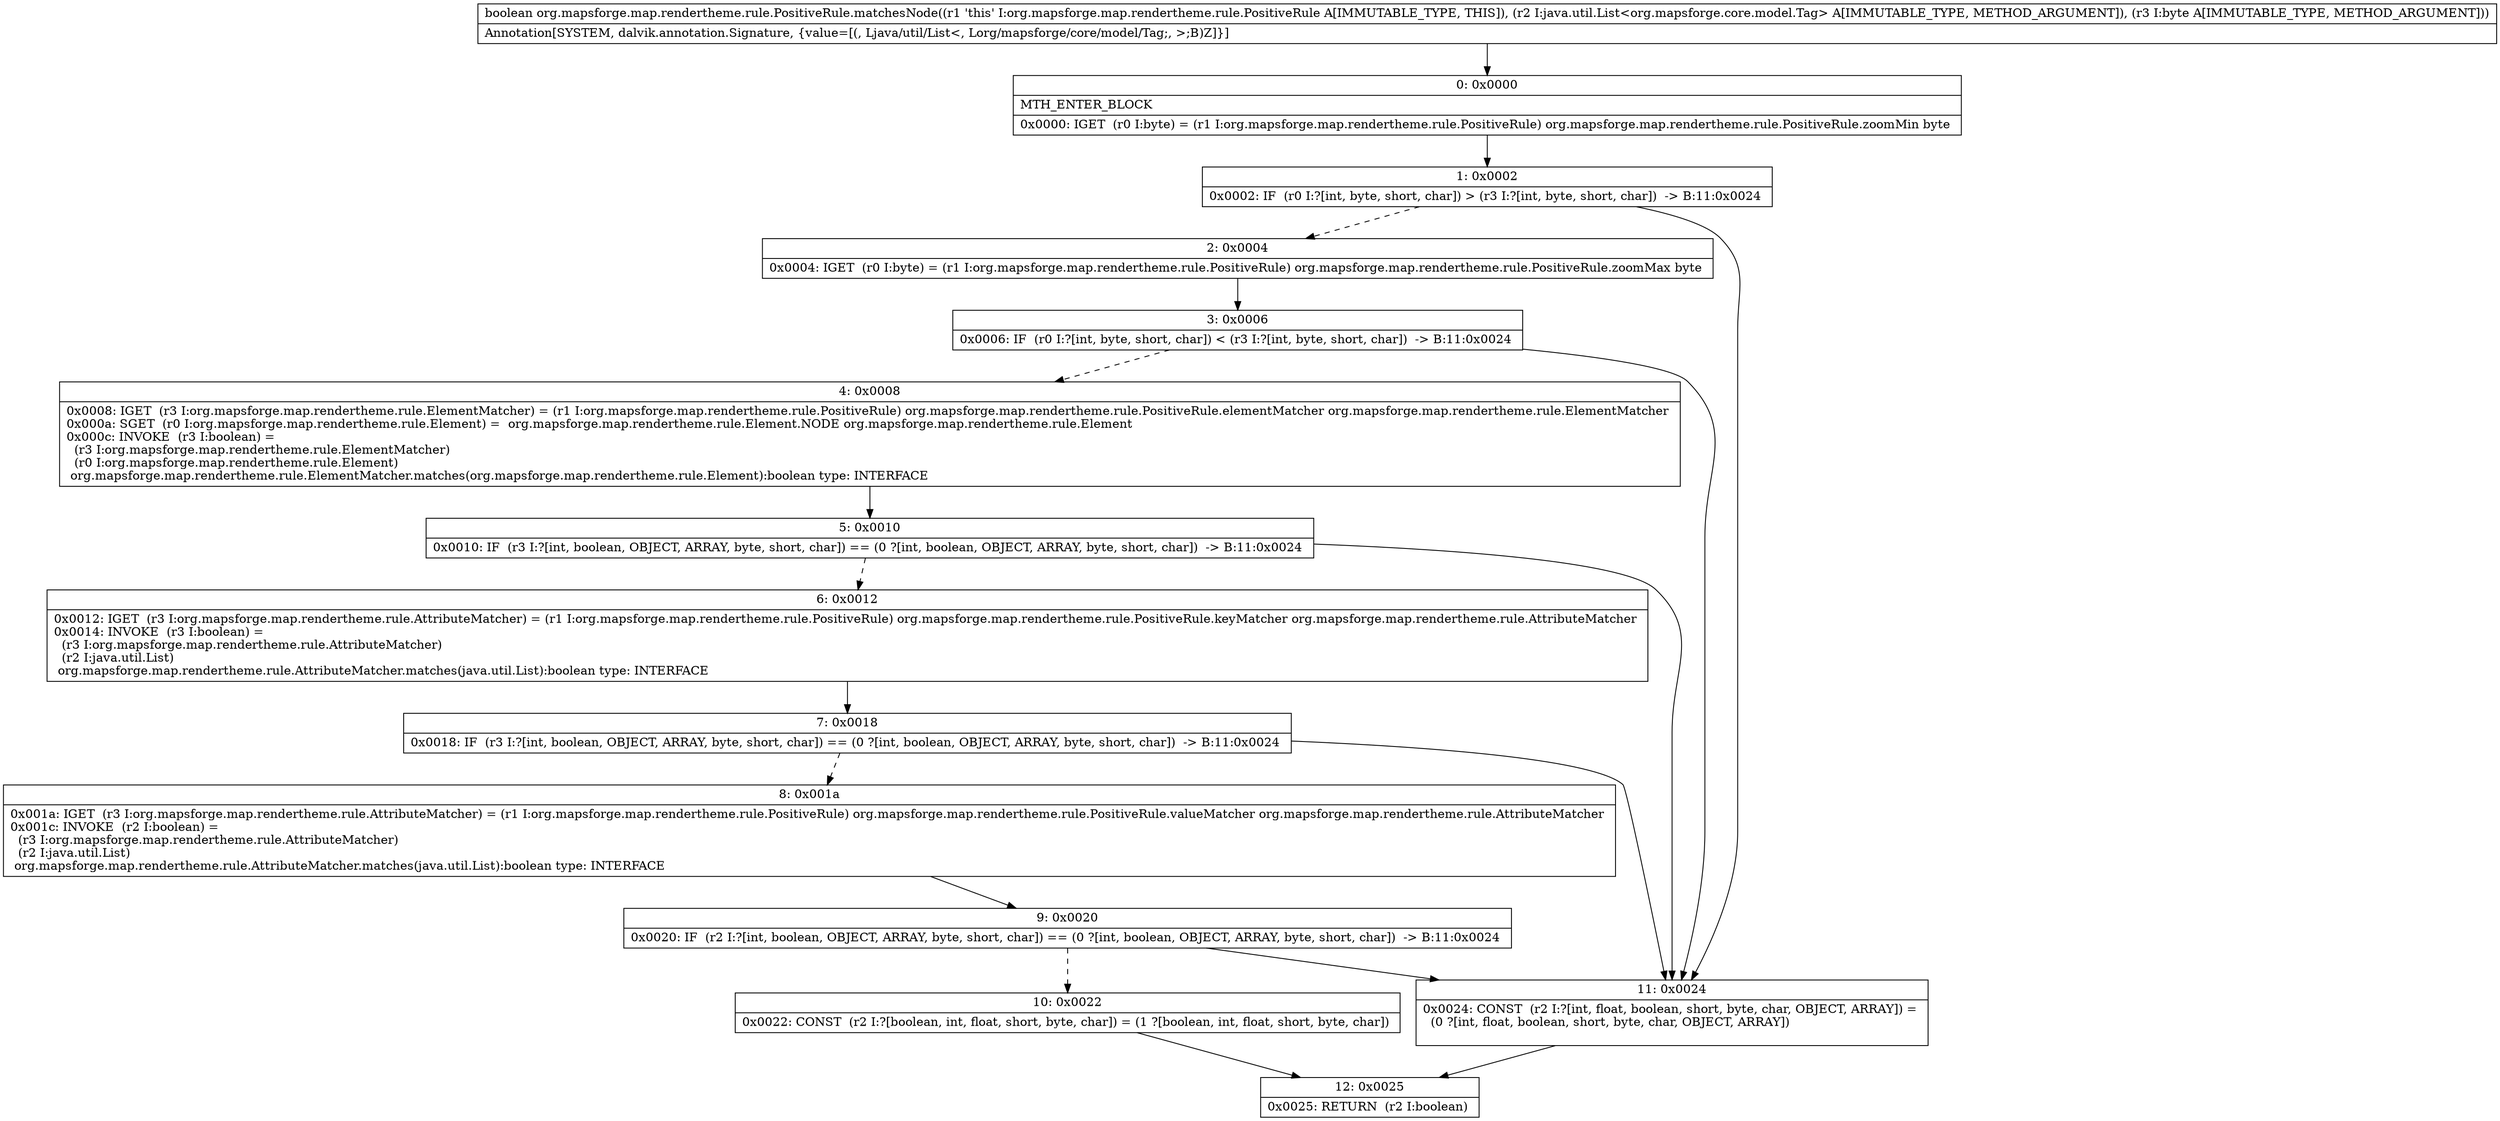 digraph "CFG fororg.mapsforge.map.rendertheme.rule.PositiveRule.matchesNode(Ljava\/util\/List;B)Z" {
Node_0 [shape=record,label="{0\:\ 0x0000|MTH_ENTER_BLOCK\l|0x0000: IGET  (r0 I:byte) = (r1 I:org.mapsforge.map.rendertheme.rule.PositiveRule) org.mapsforge.map.rendertheme.rule.PositiveRule.zoomMin byte \l}"];
Node_1 [shape=record,label="{1\:\ 0x0002|0x0002: IF  (r0 I:?[int, byte, short, char]) \> (r3 I:?[int, byte, short, char])  \-\> B:11:0x0024 \l}"];
Node_2 [shape=record,label="{2\:\ 0x0004|0x0004: IGET  (r0 I:byte) = (r1 I:org.mapsforge.map.rendertheme.rule.PositiveRule) org.mapsforge.map.rendertheme.rule.PositiveRule.zoomMax byte \l}"];
Node_3 [shape=record,label="{3\:\ 0x0006|0x0006: IF  (r0 I:?[int, byte, short, char]) \< (r3 I:?[int, byte, short, char])  \-\> B:11:0x0024 \l}"];
Node_4 [shape=record,label="{4\:\ 0x0008|0x0008: IGET  (r3 I:org.mapsforge.map.rendertheme.rule.ElementMatcher) = (r1 I:org.mapsforge.map.rendertheme.rule.PositiveRule) org.mapsforge.map.rendertheme.rule.PositiveRule.elementMatcher org.mapsforge.map.rendertheme.rule.ElementMatcher \l0x000a: SGET  (r0 I:org.mapsforge.map.rendertheme.rule.Element) =  org.mapsforge.map.rendertheme.rule.Element.NODE org.mapsforge.map.rendertheme.rule.Element \l0x000c: INVOKE  (r3 I:boolean) = \l  (r3 I:org.mapsforge.map.rendertheme.rule.ElementMatcher)\l  (r0 I:org.mapsforge.map.rendertheme.rule.Element)\l org.mapsforge.map.rendertheme.rule.ElementMatcher.matches(org.mapsforge.map.rendertheme.rule.Element):boolean type: INTERFACE \l}"];
Node_5 [shape=record,label="{5\:\ 0x0010|0x0010: IF  (r3 I:?[int, boolean, OBJECT, ARRAY, byte, short, char]) == (0 ?[int, boolean, OBJECT, ARRAY, byte, short, char])  \-\> B:11:0x0024 \l}"];
Node_6 [shape=record,label="{6\:\ 0x0012|0x0012: IGET  (r3 I:org.mapsforge.map.rendertheme.rule.AttributeMatcher) = (r1 I:org.mapsforge.map.rendertheme.rule.PositiveRule) org.mapsforge.map.rendertheme.rule.PositiveRule.keyMatcher org.mapsforge.map.rendertheme.rule.AttributeMatcher \l0x0014: INVOKE  (r3 I:boolean) = \l  (r3 I:org.mapsforge.map.rendertheme.rule.AttributeMatcher)\l  (r2 I:java.util.List)\l org.mapsforge.map.rendertheme.rule.AttributeMatcher.matches(java.util.List):boolean type: INTERFACE \l}"];
Node_7 [shape=record,label="{7\:\ 0x0018|0x0018: IF  (r3 I:?[int, boolean, OBJECT, ARRAY, byte, short, char]) == (0 ?[int, boolean, OBJECT, ARRAY, byte, short, char])  \-\> B:11:0x0024 \l}"];
Node_8 [shape=record,label="{8\:\ 0x001a|0x001a: IGET  (r3 I:org.mapsforge.map.rendertheme.rule.AttributeMatcher) = (r1 I:org.mapsforge.map.rendertheme.rule.PositiveRule) org.mapsforge.map.rendertheme.rule.PositiveRule.valueMatcher org.mapsforge.map.rendertheme.rule.AttributeMatcher \l0x001c: INVOKE  (r2 I:boolean) = \l  (r3 I:org.mapsforge.map.rendertheme.rule.AttributeMatcher)\l  (r2 I:java.util.List)\l org.mapsforge.map.rendertheme.rule.AttributeMatcher.matches(java.util.List):boolean type: INTERFACE \l}"];
Node_9 [shape=record,label="{9\:\ 0x0020|0x0020: IF  (r2 I:?[int, boolean, OBJECT, ARRAY, byte, short, char]) == (0 ?[int, boolean, OBJECT, ARRAY, byte, short, char])  \-\> B:11:0x0024 \l}"];
Node_10 [shape=record,label="{10\:\ 0x0022|0x0022: CONST  (r2 I:?[boolean, int, float, short, byte, char]) = (1 ?[boolean, int, float, short, byte, char]) \l}"];
Node_11 [shape=record,label="{11\:\ 0x0024|0x0024: CONST  (r2 I:?[int, float, boolean, short, byte, char, OBJECT, ARRAY]) = \l  (0 ?[int, float, boolean, short, byte, char, OBJECT, ARRAY])\l \l}"];
Node_12 [shape=record,label="{12\:\ 0x0025|0x0025: RETURN  (r2 I:boolean) \l}"];
MethodNode[shape=record,label="{boolean org.mapsforge.map.rendertheme.rule.PositiveRule.matchesNode((r1 'this' I:org.mapsforge.map.rendertheme.rule.PositiveRule A[IMMUTABLE_TYPE, THIS]), (r2 I:java.util.List\<org.mapsforge.core.model.Tag\> A[IMMUTABLE_TYPE, METHOD_ARGUMENT]), (r3 I:byte A[IMMUTABLE_TYPE, METHOD_ARGUMENT]))  | Annotation[SYSTEM, dalvik.annotation.Signature, \{value=[(, Ljava\/util\/List\<, Lorg\/mapsforge\/core\/model\/Tag;, \>;B)Z]\}]\l}"];
MethodNode -> Node_0;
Node_0 -> Node_1;
Node_1 -> Node_2[style=dashed];
Node_1 -> Node_11;
Node_2 -> Node_3;
Node_3 -> Node_4[style=dashed];
Node_3 -> Node_11;
Node_4 -> Node_5;
Node_5 -> Node_6[style=dashed];
Node_5 -> Node_11;
Node_6 -> Node_7;
Node_7 -> Node_8[style=dashed];
Node_7 -> Node_11;
Node_8 -> Node_9;
Node_9 -> Node_10[style=dashed];
Node_9 -> Node_11;
Node_10 -> Node_12;
Node_11 -> Node_12;
}

